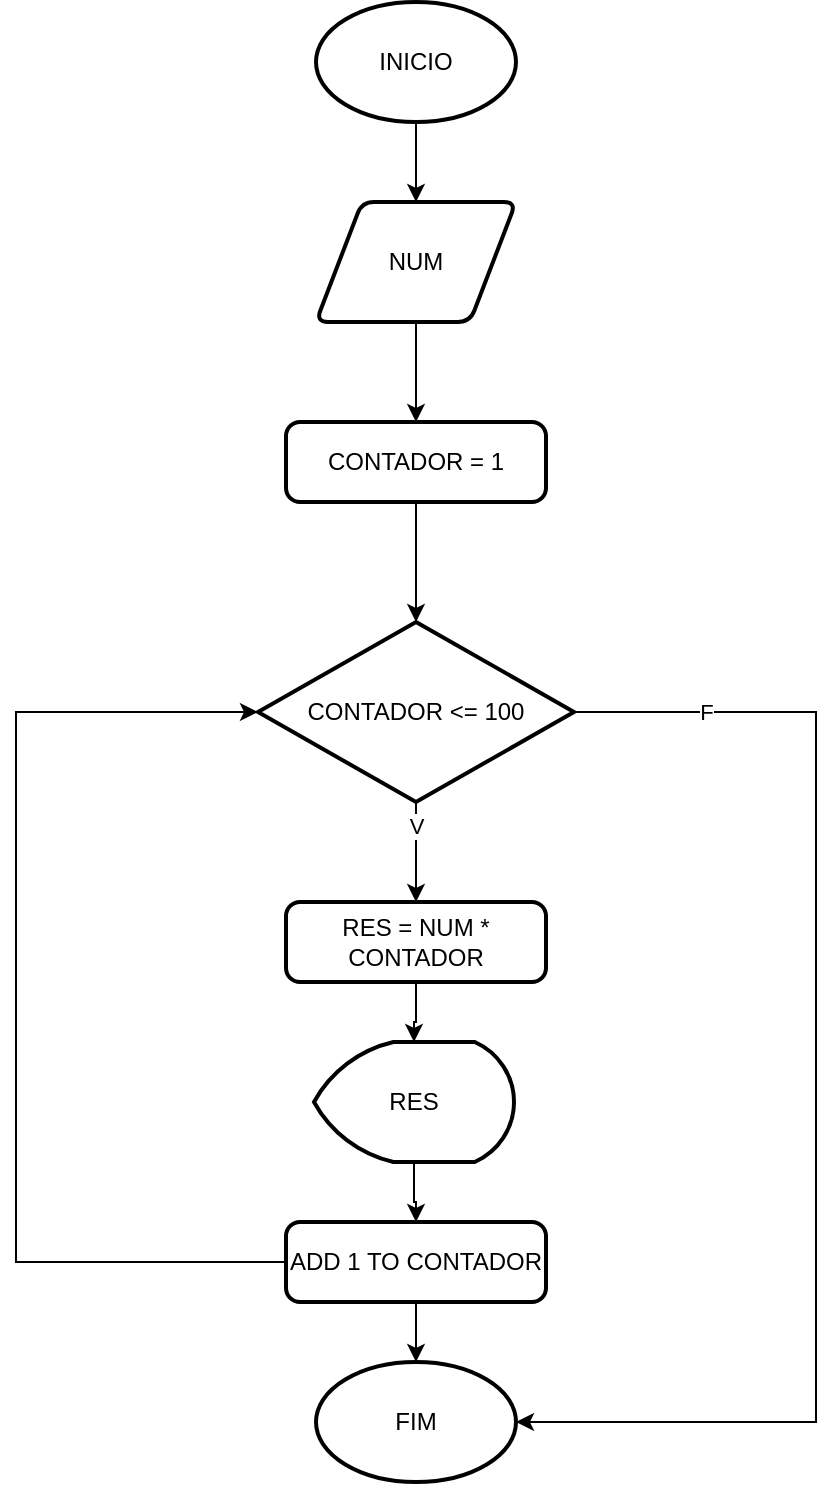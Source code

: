 <mxfile version="25.0.3" pages="3">
  <diagram name="1-100" id="izuBfGnx0toaspZOWVUU">
    <mxGraphModel dx="1050" dy="557" grid="1" gridSize="10" guides="1" tooltips="1" connect="1" arrows="1" fold="1" page="1" pageScale="1" pageWidth="827" pageHeight="1169" math="0" shadow="0">
      <root>
        <mxCell id="0" />
        <mxCell id="1" parent="0" />
        <mxCell id="jPA7jFr4jwmh0qoZDK_S-9" value="" style="edgeStyle=orthogonalEdgeStyle;rounded=0;orthogonalLoop=1;jettySize=auto;html=1;" parent="1" source="jPA7jFr4jwmh0qoZDK_S-1" target="jPA7jFr4jwmh0qoZDK_S-4" edge="1">
          <mxGeometry relative="1" as="geometry" />
        </mxCell>
        <mxCell id="jPA7jFr4jwmh0qoZDK_S-1" value="INICIO" style="strokeWidth=2;html=1;shape=mxgraph.flowchart.start_1;whiteSpace=wrap;" parent="1" vertex="1">
          <mxGeometry x="350" y="20" width="100" height="60" as="geometry" />
        </mxCell>
        <mxCell id="jPA7jFr4jwmh0qoZDK_S-3" value="FIM" style="strokeWidth=2;html=1;shape=mxgraph.flowchart.start_1;whiteSpace=wrap;" parent="1" vertex="1">
          <mxGeometry x="350" y="700" width="100" height="60" as="geometry" />
        </mxCell>
        <mxCell id="jPA7jFr4jwmh0qoZDK_S-10" value="" style="edgeStyle=orthogonalEdgeStyle;rounded=0;orthogonalLoop=1;jettySize=auto;html=1;" parent="1" source="jPA7jFr4jwmh0qoZDK_S-4" target="jPA7jFr4jwmh0qoZDK_S-5" edge="1">
          <mxGeometry relative="1" as="geometry" />
        </mxCell>
        <mxCell id="jPA7jFr4jwmh0qoZDK_S-4" value="NUM" style="shape=parallelogram;html=1;strokeWidth=2;perimeter=parallelogramPerimeter;whiteSpace=wrap;rounded=1;arcSize=12;size=0.23;" parent="1" vertex="1">
          <mxGeometry x="350" y="120" width="100" height="60" as="geometry" />
        </mxCell>
        <mxCell id="jPA7jFr4jwmh0qoZDK_S-11" value="" style="edgeStyle=orthogonalEdgeStyle;rounded=0;orthogonalLoop=1;jettySize=auto;html=1;" parent="1" source="jPA7jFr4jwmh0qoZDK_S-5" target="jPA7jFr4jwmh0qoZDK_S-6" edge="1">
          <mxGeometry relative="1" as="geometry" />
        </mxCell>
        <mxCell id="jPA7jFr4jwmh0qoZDK_S-5" value="CONTADOR = 1" style="rounded=1;whiteSpace=wrap;html=1;absoluteArcSize=1;arcSize=14;strokeWidth=2;" parent="1" vertex="1">
          <mxGeometry x="335" y="230" width="130" height="40" as="geometry" />
        </mxCell>
        <mxCell id="jPA7jFr4jwmh0qoZDK_S-30" style="edgeStyle=orthogonalEdgeStyle;rounded=0;orthogonalLoop=1;jettySize=auto;html=1;entryX=1;entryY=0.5;entryDx=0;entryDy=0;entryPerimeter=0;" parent="1" source="jPA7jFr4jwmh0qoZDK_S-6" target="jPA7jFr4jwmh0qoZDK_S-3" edge="1">
          <mxGeometry relative="1" as="geometry">
            <mxPoint x="620" y="730" as="targetPoint" />
            <Array as="points">
              <mxPoint x="600" y="375" />
              <mxPoint x="600" y="730" />
            </Array>
          </mxGeometry>
        </mxCell>
        <mxCell id="jPA7jFr4jwmh0qoZDK_S-31" value="F" style="edgeLabel;html=1;align=center;verticalAlign=middle;resizable=0;points=[];" parent="jPA7jFr4jwmh0qoZDK_S-30" vertex="1" connectable="0">
          <mxGeometry x="-0.79" relative="1" as="geometry">
            <mxPoint as="offset" />
          </mxGeometry>
        </mxCell>
        <mxCell id="jPA7jFr4jwmh0qoZDK_S-32" value="" style="edgeStyle=orthogonalEdgeStyle;rounded=0;orthogonalLoop=1;jettySize=auto;html=1;" parent="1" source="jPA7jFr4jwmh0qoZDK_S-6" target="jPA7jFr4jwmh0qoZDK_S-7" edge="1">
          <mxGeometry relative="1" as="geometry" />
        </mxCell>
        <mxCell id="jPA7jFr4jwmh0qoZDK_S-33" value="V" style="edgeLabel;html=1;align=center;verticalAlign=middle;resizable=0;points=[];" parent="jPA7jFr4jwmh0qoZDK_S-32" vertex="1" connectable="0">
          <mxGeometry x="-0.528" y="2" relative="1" as="geometry">
            <mxPoint x="-2" as="offset" />
          </mxGeometry>
        </mxCell>
        <mxCell id="jPA7jFr4jwmh0qoZDK_S-6" value="CONTADOR &amp;lt;= 100" style="strokeWidth=2;html=1;shape=mxgraph.flowchart.decision;whiteSpace=wrap;" parent="1" vertex="1">
          <mxGeometry x="321" y="330" width="158" height="90" as="geometry" />
        </mxCell>
        <mxCell id="jPA7jFr4jwmh0qoZDK_S-14" value="" style="edgeStyle=orthogonalEdgeStyle;rounded=0;orthogonalLoop=1;jettySize=auto;html=1;" parent="1" source="jPA7jFr4jwmh0qoZDK_S-7" target="jPA7jFr4jwmh0qoZDK_S-8" edge="1">
          <mxGeometry relative="1" as="geometry" />
        </mxCell>
        <mxCell id="jPA7jFr4jwmh0qoZDK_S-7" value="RES = NUM * CONTADOR" style="rounded=1;whiteSpace=wrap;html=1;absoluteArcSize=1;arcSize=14;strokeWidth=2;" parent="1" vertex="1">
          <mxGeometry x="335" y="470" width="130" height="40" as="geometry" />
        </mxCell>
        <mxCell id="jPA7jFr4jwmh0qoZDK_S-24" value="" style="edgeStyle=orthogonalEdgeStyle;rounded=0;orthogonalLoop=1;jettySize=auto;html=1;" parent="1" source="jPA7jFr4jwmh0qoZDK_S-8" target="jPA7jFr4jwmh0qoZDK_S-16" edge="1">
          <mxGeometry relative="1" as="geometry" />
        </mxCell>
        <mxCell id="jPA7jFr4jwmh0qoZDK_S-8" value="RES" style="strokeWidth=2;html=1;shape=mxgraph.flowchart.display;whiteSpace=wrap;" parent="1" vertex="1">
          <mxGeometry x="349" y="540" width="100" height="60" as="geometry" />
        </mxCell>
        <mxCell id="jPA7jFr4jwmh0qoZDK_S-25" value="" style="edgeStyle=orthogonalEdgeStyle;rounded=0;orthogonalLoop=1;jettySize=auto;html=1;" parent="1" source="jPA7jFr4jwmh0qoZDK_S-16" target="jPA7jFr4jwmh0qoZDK_S-3" edge="1">
          <mxGeometry relative="1" as="geometry" />
        </mxCell>
        <mxCell id="jPA7jFr4jwmh0qoZDK_S-16" value="ADD 1 TO CONTADOR" style="rounded=1;whiteSpace=wrap;html=1;absoluteArcSize=1;arcSize=14;strokeWidth=2;" parent="1" vertex="1">
          <mxGeometry x="335" y="630" width="130" height="40" as="geometry" />
        </mxCell>
        <mxCell id="jPA7jFr4jwmh0qoZDK_S-28" style="edgeStyle=orthogonalEdgeStyle;rounded=0;orthogonalLoop=1;jettySize=auto;html=1;entryX=0;entryY=0.5;entryDx=0;entryDy=0;entryPerimeter=0;" parent="1" source="jPA7jFr4jwmh0qoZDK_S-16" target="jPA7jFr4jwmh0qoZDK_S-6" edge="1">
          <mxGeometry relative="1" as="geometry">
            <Array as="points">
              <mxPoint x="200" y="650" />
              <mxPoint x="200" y="375" />
            </Array>
          </mxGeometry>
        </mxCell>
      </root>
    </mxGraphModel>
  </diagram>
  <diagram id="3bzkTcOTTycpPnC02xgM" name="100-1">
    <mxGraphModel dx="1050" dy="557" grid="1" gridSize="10" guides="1" tooltips="1" connect="1" arrows="1" fold="1" page="1" pageScale="1" pageWidth="827" pageHeight="1169" math="0" shadow="0">
      <root>
        <mxCell id="0" />
        <mxCell id="1" parent="0" />
        <mxCell id="g86yTimxDKxkD2Ud81ap-1" value="" style="edgeStyle=orthogonalEdgeStyle;rounded=0;orthogonalLoop=1;jettySize=auto;html=1;" edge="1" parent="1" source="g86yTimxDKxkD2Ud81ap-2" target="g86yTimxDKxkD2Ud81ap-5">
          <mxGeometry relative="1" as="geometry" />
        </mxCell>
        <mxCell id="g86yTimxDKxkD2Ud81ap-2" value="INICIO" style="strokeWidth=2;html=1;shape=mxgraph.flowchart.start_1;whiteSpace=wrap;" vertex="1" parent="1">
          <mxGeometry x="350" y="20" width="100" height="60" as="geometry" />
        </mxCell>
        <mxCell id="g86yTimxDKxkD2Ud81ap-3" value="FIM" style="strokeWidth=2;html=1;shape=mxgraph.flowchart.start_1;whiteSpace=wrap;" vertex="1" parent="1">
          <mxGeometry x="350" y="700" width="100" height="60" as="geometry" />
        </mxCell>
        <mxCell id="g86yTimxDKxkD2Ud81ap-4" value="" style="edgeStyle=orthogonalEdgeStyle;rounded=0;orthogonalLoop=1;jettySize=auto;html=1;" edge="1" parent="1" source="g86yTimxDKxkD2Ud81ap-5" target="g86yTimxDKxkD2Ud81ap-7">
          <mxGeometry relative="1" as="geometry" />
        </mxCell>
        <mxCell id="g86yTimxDKxkD2Ud81ap-5" value="NUM" style="shape=parallelogram;html=1;strokeWidth=2;perimeter=parallelogramPerimeter;whiteSpace=wrap;rounded=1;arcSize=12;size=0.23;" vertex="1" parent="1">
          <mxGeometry x="350" y="120" width="100" height="60" as="geometry" />
        </mxCell>
        <mxCell id="g86yTimxDKxkD2Ud81ap-6" value="" style="edgeStyle=orthogonalEdgeStyle;rounded=0;orthogonalLoop=1;jettySize=auto;html=1;" edge="1" parent="1" source="g86yTimxDKxkD2Ud81ap-7" target="g86yTimxDKxkD2Ud81ap-12">
          <mxGeometry relative="1" as="geometry" />
        </mxCell>
        <mxCell id="g86yTimxDKxkD2Ud81ap-7" value="CONTADOR = 100" style="rounded=1;whiteSpace=wrap;html=1;absoluteArcSize=1;arcSize=14;strokeWidth=2;" vertex="1" parent="1">
          <mxGeometry x="335" y="230" width="130" height="40" as="geometry" />
        </mxCell>
        <mxCell id="g86yTimxDKxkD2Ud81ap-8" style="edgeStyle=orthogonalEdgeStyle;rounded=0;orthogonalLoop=1;jettySize=auto;html=1;entryX=1;entryY=0.5;entryDx=0;entryDy=0;entryPerimeter=0;" edge="1" parent="1" source="g86yTimxDKxkD2Ud81ap-12" target="g86yTimxDKxkD2Ud81ap-3">
          <mxGeometry relative="1" as="geometry">
            <mxPoint x="620" y="730" as="targetPoint" />
            <Array as="points">
              <mxPoint x="600" y="375" />
              <mxPoint x="600" y="730" />
            </Array>
          </mxGeometry>
        </mxCell>
        <mxCell id="g86yTimxDKxkD2Ud81ap-9" value="F" style="edgeLabel;html=1;align=center;verticalAlign=middle;resizable=0;points=[];" vertex="1" connectable="0" parent="g86yTimxDKxkD2Ud81ap-8">
          <mxGeometry x="-0.79" relative="1" as="geometry">
            <mxPoint as="offset" />
          </mxGeometry>
        </mxCell>
        <mxCell id="g86yTimxDKxkD2Ud81ap-10" value="" style="edgeStyle=orthogonalEdgeStyle;rounded=0;orthogonalLoop=1;jettySize=auto;html=1;" edge="1" parent="1" source="g86yTimxDKxkD2Ud81ap-12" target="g86yTimxDKxkD2Ud81ap-14">
          <mxGeometry relative="1" as="geometry" />
        </mxCell>
        <mxCell id="g86yTimxDKxkD2Ud81ap-11" value="V" style="edgeLabel;html=1;align=center;verticalAlign=middle;resizable=0;points=[];" vertex="1" connectable="0" parent="g86yTimxDKxkD2Ud81ap-10">
          <mxGeometry x="-0.528" y="2" relative="1" as="geometry">
            <mxPoint x="-2" as="offset" />
          </mxGeometry>
        </mxCell>
        <mxCell id="g86yTimxDKxkD2Ud81ap-12" value="CONTADOR &amp;lt;= 1" style="strokeWidth=2;html=1;shape=mxgraph.flowchart.decision;whiteSpace=wrap;" vertex="1" parent="1">
          <mxGeometry x="321" y="330" width="158" height="90" as="geometry" />
        </mxCell>
        <mxCell id="g86yTimxDKxkD2Ud81ap-13" value="" style="edgeStyle=orthogonalEdgeStyle;rounded=0;orthogonalLoop=1;jettySize=auto;html=1;" edge="1" parent="1" source="g86yTimxDKxkD2Ud81ap-14" target="g86yTimxDKxkD2Ud81ap-16">
          <mxGeometry relative="1" as="geometry" />
        </mxCell>
        <mxCell id="g86yTimxDKxkD2Ud81ap-14" value="RES = NUM * CONTADOR" style="rounded=1;whiteSpace=wrap;html=1;absoluteArcSize=1;arcSize=14;strokeWidth=2;" vertex="1" parent="1">
          <mxGeometry x="335" y="470" width="130" height="40" as="geometry" />
        </mxCell>
        <mxCell id="g86yTimxDKxkD2Ud81ap-15" value="" style="edgeStyle=orthogonalEdgeStyle;rounded=0;orthogonalLoop=1;jettySize=auto;html=1;" edge="1" parent="1" source="g86yTimxDKxkD2Ud81ap-16" target="g86yTimxDKxkD2Ud81ap-18">
          <mxGeometry relative="1" as="geometry" />
        </mxCell>
        <mxCell id="g86yTimxDKxkD2Ud81ap-16" value="RES" style="strokeWidth=2;html=1;shape=mxgraph.flowchart.display;whiteSpace=wrap;" vertex="1" parent="1">
          <mxGeometry x="349" y="540" width="100" height="60" as="geometry" />
        </mxCell>
        <mxCell id="g86yTimxDKxkD2Ud81ap-17" value="" style="edgeStyle=orthogonalEdgeStyle;rounded=0;orthogonalLoop=1;jettySize=auto;html=1;" edge="1" parent="1" source="g86yTimxDKxkD2Ud81ap-18" target="g86yTimxDKxkD2Ud81ap-3">
          <mxGeometry relative="1" as="geometry" />
        </mxCell>
        <mxCell id="g86yTimxDKxkD2Ud81ap-18" value="SUBTRAIR 1 DE CONTADOR" style="rounded=1;whiteSpace=wrap;html=1;absoluteArcSize=1;arcSize=14;strokeWidth=2;" vertex="1" parent="1">
          <mxGeometry x="335" y="630" width="130" height="40" as="geometry" />
        </mxCell>
        <mxCell id="g86yTimxDKxkD2Ud81ap-19" style="edgeStyle=orthogonalEdgeStyle;rounded=0;orthogonalLoop=1;jettySize=auto;html=1;entryX=0;entryY=0.5;entryDx=0;entryDy=0;entryPerimeter=0;" edge="1" parent="1" source="g86yTimxDKxkD2Ud81ap-18" target="g86yTimxDKxkD2Ud81ap-12">
          <mxGeometry relative="1" as="geometry">
            <Array as="points">
              <mxPoint x="200" y="650" />
              <mxPoint x="200" y="375" />
            </Array>
          </mxGeometry>
        </mxCell>
      </root>
    </mxGraphModel>
  </diagram>
  <diagram id="msde8Y3BPwNTv7qh_geX" name="Page-3">
    <mxGraphModel dx="1050" dy="557" grid="1" gridSize="10" guides="1" tooltips="1" connect="1" arrows="1" fold="1" page="1" pageScale="1" pageWidth="827" pageHeight="1169" math="0" shadow="0">
      <root>
        <mxCell id="0" />
        <mxCell id="1" parent="0" />
        <mxCell id="yFzUAEVTU4-DVn3m8aGA-1" value="" style="edgeStyle=orthogonalEdgeStyle;rounded=0;orthogonalLoop=1;jettySize=auto;html=1;" edge="1" parent="1" source="yFzUAEVTU4-DVn3m8aGA-2" target="yFzUAEVTU4-DVn3m8aGA-5">
          <mxGeometry relative="1" as="geometry" />
        </mxCell>
        <mxCell id="yFzUAEVTU4-DVn3m8aGA-2" value="INICIO" style="strokeWidth=2;html=1;shape=mxgraph.flowchart.start_1;whiteSpace=wrap;" vertex="1" parent="1">
          <mxGeometry x="350" y="20" width="100" height="60" as="geometry" />
        </mxCell>
        <mxCell id="yFzUAEVTU4-DVn3m8aGA-3" value="FIM" style="strokeWidth=2;html=1;shape=mxgraph.flowchart.start_1;whiteSpace=wrap;" vertex="1" parent="1">
          <mxGeometry x="350" y="700" width="100" height="60" as="geometry" />
        </mxCell>
        <mxCell id="yFzUAEVTU4-DVn3m8aGA-4" value="" style="edgeStyle=orthogonalEdgeStyle;rounded=0;orthogonalLoop=1;jettySize=auto;html=1;" edge="1" parent="1" source="yFzUAEVTU4-DVn3m8aGA-5" target="yFzUAEVTU4-DVn3m8aGA-7">
          <mxGeometry relative="1" as="geometry" />
        </mxCell>
        <mxCell id="yFzUAEVTU4-DVn3m8aGA-5" value="NUM" style="shape=parallelogram;html=1;strokeWidth=2;perimeter=parallelogramPerimeter;whiteSpace=wrap;rounded=1;arcSize=12;size=0.23;" vertex="1" parent="1">
          <mxGeometry x="350" y="120" width="100" height="60" as="geometry" />
        </mxCell>
        <mxCell id="yFzUAEVTU4-DVn3m8aGA-6" value="" style="edgeStyle=orthogonalEdgeStyle;rounded=0;orthogonalLoop=1;jettySize=auto;html=1;" edge="1" parent="1" source="yFzUAEVTU4-DVn3m8aGA-7" target="yFzUAEVTU4-DVn3m8aGA-12">
          <mxGeometry relative="1" as="geometry" />
        </mxCell>
        <mxCell id="yFzUAEVTU4-DVn3m8aGA-7" value="CONTADOR = 1" style="rounded=1;whiteSpace=wrap;html=1;absoluteArcSize=1;arcSize=14;strokeWidth=2;" vertex="1" parent="1">
          <mxGeometry x="335" y="230" width="130" height="40" as="geometry" />
        </mxCell>
        <mxCell id="yFzUAEVTU4-DVn3m8aGA-8" style="edgeStyle=orthogonalEdgeStyle;rounded=0;orthogonalLoop=1;jettySize=auto;html=1;entryX=1;entryY=0.5;entryDx=0;entryDy=0;entryPerimeter=0;" edge="1" parent="1" source="yFzUAEVTU4-DVn3m8aGA-12" target="yFzUAEVTU4-DVn3m8aGA-3">
          <mxGeometry relative="1" as="geometry">
            <mxPoint x="620" y="730" as="targetPoint" />
            <Array as="points">
              <mxPoint x="600" y="375" />
              <mxPoint x="600" y="730" />
            </Array>
          </mxGeometry>
        </mxCell>
        <mxCell id="yFzUAEVTU4-DVn3m8aGA-9" value="F" style="edgeLabel;html=1;align=center;verticalAlign=middle;resizable=0;points=[];" vertex="1" connectable="0" parent="yFzUAEVTU4-DVn3m8aGA-8">
          <mxGeometry x="-0.79" relative="1" as="geometry">
            <mxPoint as="offset" />
          </mxGeometry>
        </mxCell>
        <mxCell id="yFzUAEVTU4-DVn3m8aGA-10" value="" style="edgeStyle=orthogonalEdgeStyle;rounded=0;orthogonalLoop=1;jettySize=auto;html=1;" edge="1" parent="1" source="yFzUAEVTU4-DVn3m8aGA-12" target="yFzUAEVTU4-DVn3m8aGA-14">
          <mxGeometry relative="1" as="geometry" />
        </mxCell>
        <mxCell id="yFzUAEVTU4-DVn3m8aGA-11" value="V" style="edgeLabel;html=1;align=center;verticalAlign=middle;resizable=0;points=[];" vertex="1" connectable="0" parent="yFzUAEVTU4-DVn3m8aGA-10">
          <mxGeometry x="-0.528" y="2" relative="1" as="geometry">
            <mxPoint x="-2" as="offset" />
          </mxGeometry>
        </mxCell>
        <mxCell id="yFzUAEVTU4-DVn3m8aGA-12" value="CONTADOR &amp;lt;= 100" style="strokeWidth=2;html=1;shape=mxgraph.flowchart.decision;whiteSpace=wrap;" vertex="1" parent="1">
          <mxGeometry x="321" y="330" width="158" height="90" as="geometry" />
        </mxCell>
        <mxCell id="yFzUAEVTU4-DVn3m8aGA-13" value="" style="edgeStyle=orthogonalEdgeStyle;rounded=0;orthogonalLoop=1;jettySize=auto;html=1;" edge="1" parent="1" source="yFzUAEVTU4-DVn3m8aGA-14" target="yFzUAEVTU4-DVn3m8aGA-16">
          <mxGeometry relative="1" as="geometry" />
        </mxCell>
        <mxCell id="yFzUAEVTU4-DVn3m8aGA-14" value="RES = NUM * CONTADOR" style="rounded=1;whiteSpace=wrap;html=1;absoluteArcSize=1;arcSize=14;strokeWidth=2;" vertex="1" parent="1">
          <mxGeometry x="335" y="470" width="130" height="40" as="geometry" />
        </mxCell>
        <mxCell id="yFzUAEVTU4-DVn3m8aGA-15" value="" style="edgeStyle=orthogonalEdgeStyle;rounded=0;orthogonalLoop=1;jettySize=auto;html=1;" edge="1" parent="1" source="yFzUAEVTU4-DVn3m8aGA-16" target="yFzUAEVTU4-DVn3m8aGA-18">
          <mxGeometry relative="1" as="geometry" />
        </mxCell>
        <mxCell id="yFzUAEVTU4-DVn3m8aGA-16" value="RES" style="strokeWidth=2;html=1;shape=mxgraph.flowchart.display;whiteSpace=wrap;" vertex="1" parent="1">
          <mxGeometry x="349" y="540" width="100" height="60" as="geometry" />
        </mxCell>
        <mxCell id="yFzUAEVTU4-DVn3m8aGA-17" value="" style="edgeStyle=orthogonalEdgeStyle;rounded=0;orthogonalLoop=1;jettySize=auto;html=1;" edge="1" parent="1" source="yFzUAEVTU4-DVn3m8aGA-18" target="yFzUAEVTU4-DVn3m8aGA-3">
          <mxGeometry relative="1" as="geometry" />
        </mxCell>
        <mxCell id="yFzUAEVTU4-DVn3m8aGA-18" value="ADD 2 TO CONTADOR" style="rounded=1;whiteSpace=wrap;html=1;absoluteArcSize=1;arcSize=14;strokeWidth=2;" vertex="1" parent="1">
          <mxGeometry x="335" y="630" width="130" height="40" as="geometry" />
        </mxCell>
        <mxCell id="yFzUAEVTU4-DVn3m8aGA-19" style="edgeStyle=orthogonalEdgeStyle;rounded=0;orthogonalLoop=1;jettySize=auto;html=1;entryX=0;entryY=0.5;entryDx=0;entryDy=0;entryPerimeter=0;" edge="1" parent="1" source="yFzUAEVTU4-DVn3m8aGA-18" target="yFzUAEVTU4-DVn3m8aGA-12">
          <mxGeometry relative="1" as="geometry">
            <Array as="points">
              <mxPoint x="200" y="650" />
              <mxPoint x="200" y="375" />
            </Array>
          </mxGeometry>
        </mxCell>
      </root>
    </mxGraphModel>
  </diagram>
</mxfile>
